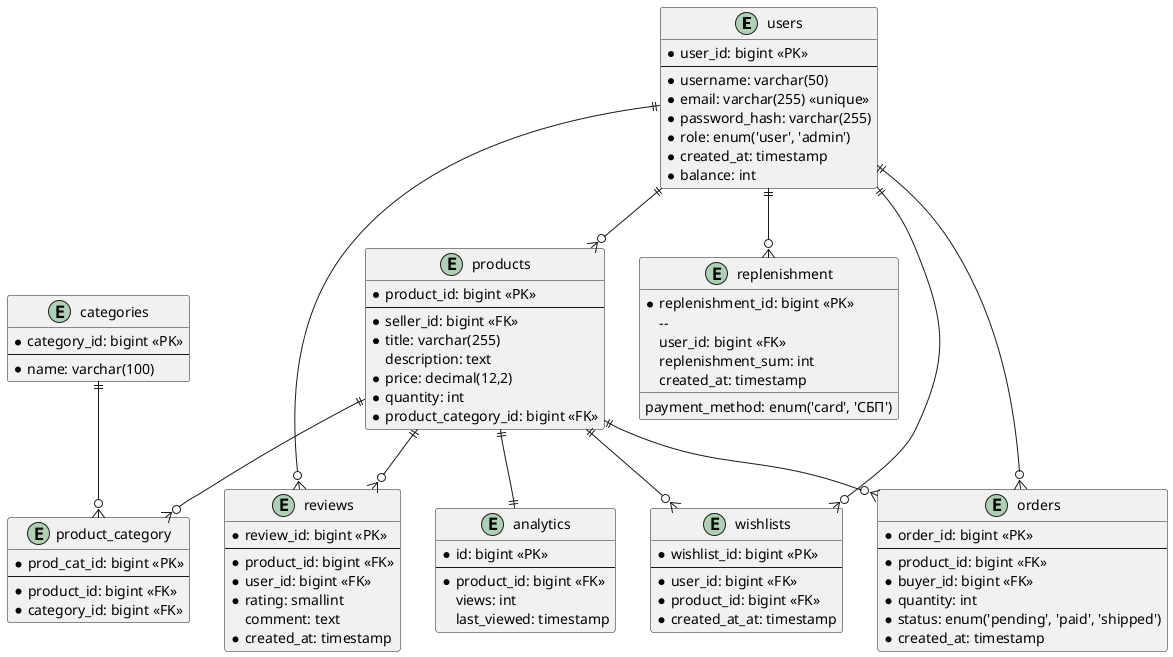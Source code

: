 @startuml ecommerce_db_fixed

entity users {
  * user_id: bigint <<PK>>
  --
  * username: varchar(50)
  * email: varchar(255) <<unique>>
  * password_hash: varchar(255)
  * role: enum('user', 'admin')
  * created_at: timestamp
  * balance: int
}

entity wishlists {
  * wishlist_id: bigint <<PK>>
  --
  * user_id: bigint <<FK>>
  * product_id: bigint <<FK>>
  * created_at_at: timestamp
}

entity replenishment {
  * replenishment_id: bigint <<PK>>
  -- 
  user_id: bigint <<FK>>
  replenishment_sum: int
  payment_method: enum('card', 'СБП')
  created_at: timestamp
}


entity products {
  * product_id: bigint <<PK>>
  --
  * seller_id: bigint <<FK>>
  * title: varchar(255)
  description: text
  * price: decimal(12,2)
  * quantity: int
  * product_category_id: bigint <<FK>>
}

entity product_category {
  * prod_cat_id: bigint <<PK>>
  --
  * product_id: bigint <<FK>>
  * category_id: bigint <<FK>>
}

entity categories {
  * category_id: bigint <<PK>>
  --
  * name: varchar(100)
}

entity orders {
  * order_id: bigint <<PK>>
  --
  * product_id: bigint <<FK>>
  * buyer_id: bigint <<FK>>
  * quantity: int
  * status: enum('pending', 'paid', 'shipped')
  * created_at: timestamp
}

entity reviews {
  * review_id: bigint <<PK>>
  --
  * product_id: bigint <<FK>>
  * user_id: bigint <<FK>>
  * rating: smallint
  comment: text
  * created_at: timestamp
}

entity analytics {
  * id: bigint <<PK>>
  --
  * product_id: bigint <<FK>>
  views: int
  last_viewed: timestamp
}

' Связи
users ||--o{ orders 
users ||--o{ products
products ||--o{ orders
products ||--o{ reviews
products ||--|| analytics
users ||--o{ reviews
users ||--o{ wishlists
products ||--o{ wishlists
users ||--o{ replenishment
products ||--o{ product_category
categories ||--o{ product_category

@enduml
